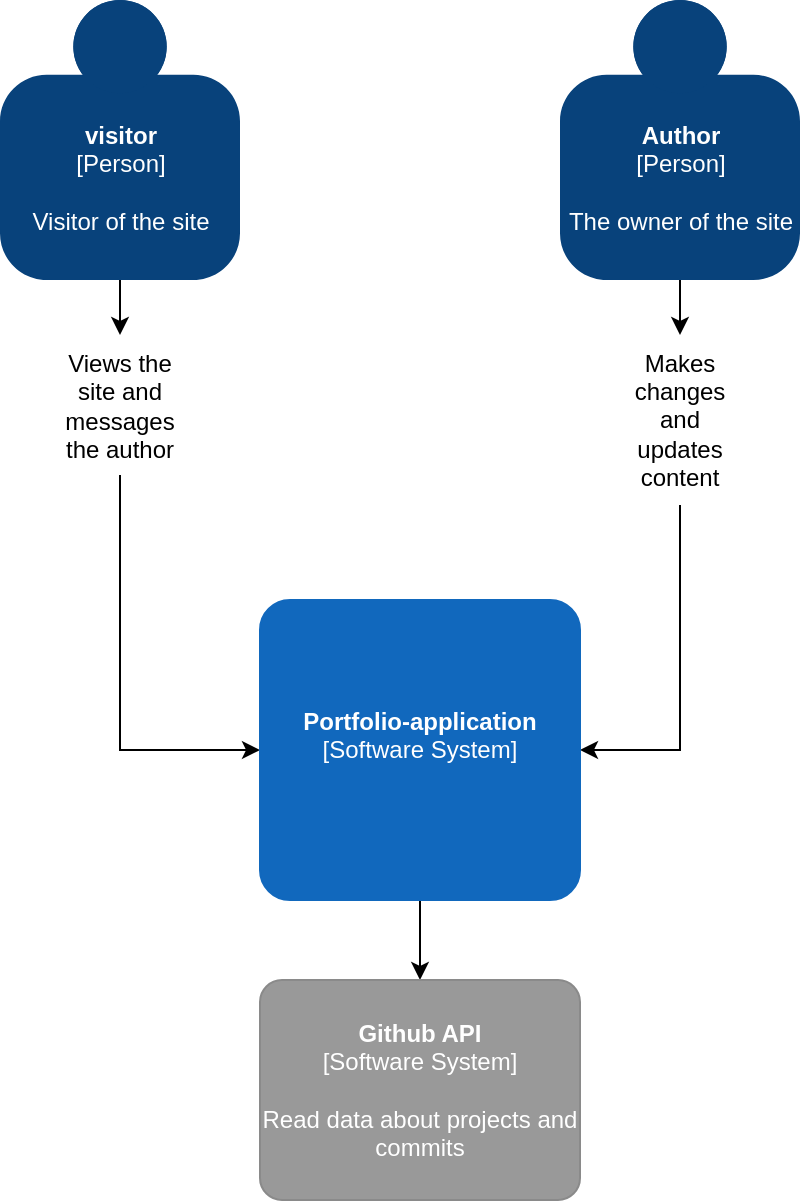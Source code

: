 <mxfile version="14.2.2" type="device"><diagram id="7WYKw5bbLx2FQB1GuX4W" name="Page-1"><mxGraphModel dx="1422" dy="794" grid="1" gridSize="10" guides="1" tooltips="1" connect="1" arrows="1" fold="1" page="1" pageScale="1" pageWidth="850" pageHeight="1100" math="0" shadow="0"><root><mxCell id="0"/><mxCell id="1" parent="0"/><mxCell id="CfyTW08ihm-gYcNvtmmF-9" value="" style="edgeStyle=orthogonalEdgeStyle;rounded=0;orthogonalLoop=1;jettySize=auto;html=1;" edge="1" parent="1" source="CfyTW08ihm-gYcNvtmmF-1" target="CfyTW08ihm-gYcNvtmmF-5"><mxGeometry relative="1" as="geometry"/></mxCell><object placeholders="1" c4Name="Author" c4Type="Person" c4Description="The owner of the site" label="&lt;b&gt;%c4Name%&lt;/b&gt;&lt;div&gt;[%c4Type%]&lt;/div&gt;&lt;br&gt;&lt;div&gt;%c4Description%&lt;/div&gt;" id="CfyTW08ihm-gYcNvtmmF-1"><mxCell style="html=1;dashed=0;whitespace=wrap;fillColor=#08427b;strokeColor=none;fontColor=#ffffff;shape=mxgraph.c4.person;align=center;metaEdit=1;points=[[0.5,0,0],[1,0.5,0],[1,0.75,0],[0.75,1,0],[0.5,1,0],[0.25,1,0],[0,0.75,0],[0,0.5,0]];metaData={&quot;c4Type&quot;:{&quot;editable&quot;:false}};" vertex="1" parent="1"><mxGeometry x="460" y="50" width="120" height="140" as="geometry"/></mxCell></object><mxCell id="CfyTW08ihm-gYcNvtmmF-11" value="" style="edgeStyle=orthogonalEdgeStyle;rounded=0;orthogonalLoop=1;jettySize=auto;html=1;" edge="1" parent="1" source="CfyTW08ihm-gYcNvtmmF-3" target="CfyTW08ihm-gYcNvtmmF-6"><mxGeometry relative="1" as="geometry"/></mxCell><object placeholders="1" c4Name="visitor&#10;" c4Type="Person" c4Description="Visitor of the site" label="&lt;b&gt;%c4Name%&lt;/b&gt;&lt;div&gt;[%c4Type%]&lt;/div&gt;&lt;br&gt;&lt;div&gt;%c4Description%&lt;/div&gt;" id="CfyTW08ihm-gYcNvtmmF-3"><mxCell style="html=1;dashed=0;whitespace=wrap;fillColor=#08427b;strokeColor=none;fontColor=#ffffff;shape=mxgraph.c4.person;align=center;metaEdit=1;points=[[0.5,0,0],[1,0.5,0],[1,0.75,0],[0.75,1,0],[0.5,1,0],[0.25,1,0],[0,0.75,0],[0,0.5,0]];metaData={&quot;c4Type&quot;:{&quot;editable&quot;:false}};" vertex="1" parent="1"><mxGeometry x="180" y="50" width="120" height="140" as="geometry"/></mxCell></object><mxCell id="CfyTW08ihm-gYcNvtmmF-10" style="edgeStyle=orthogonalEdgeStyle;rounded=0;orthogonalLoop=1;jettySize=auto;html=1;entryX=1;entryY=0.5;entryDx=0;entryDy=0;entryPerimeter=0;exitX=0.5;exitY=1;exitDx=0;exitDy=0;" edge="1" parent="1" source="CfyTW08ihm-gYcNvtmmF-5" target="CfyTW08ihm-gYcNvtmmF-14"><mxGeometry relative="1" as="geometry"><mxPoint x="520" y="340" as="targetPoint"/></mxGeometry></mxCell><mxCell id="CfyTW08ihm-gYcNvtmmF-5" value="Makes changes and updates content" style="text;html=1;strokeColor=none;fillColor=none;align=center;verticalAlign=middle;whiteSpace=wrap;rounded=0;" vertex="1" parent="1"><mxGeometry x="500" y="217.5" width="40" height="85" as="geometry"/></mxCell><mxCell id="CfyTW08ihm-gYcNvtmmF-12" style="edgeStyle=orthogonalEdgeStyle;rounded=0;orthogonalLoop=1;jettySize=auto;html=1;entryX=0;entryY=0.5;entryDx=0;entryDy=0;entryPerimeter=0;exitX=0.5;exitY=1;exitDx=0;exitDy=0;" edge="1" parent="1" source="CfyTW08ihm-gYcNvtmmF-6" target="CfyTW08ihm-gYcNvtmmF-14"><mxGeometry relative="1" as="geometry"><mxPoint x="240" y="340" as="targetPoint"/></mxGeometry></mxCell><mxCell id="CfyTW08ihm-gYcNvtmmF-6" value="Views the site and messages the author" style="text;html=1;strokeColor=none;fillColor=none;align=center;verticalAlign=middle;whiteSpace=wrap;rounded=0;" vertex="1" parent="1"><mxGeometry x="220" y="217.5" width="40" height="70" as="geometry"/></mxCell><mxCell id="CfyTW08ihm-gYcNvtmmF-17" value="" style="edgeStyle=orthogonalEdgeStyle;rounded=0;orthogonalLoop=1;jettySize=auto;html=1;" edge="1" parent="1" source="CfyTW08ihm-gYcNvtmmF-14" target="CfyTW08ihm-gYcNvtmmF-16"><mxGeometry relative="1" as="geometry"/></mxCell><object placeholders="1" c4Name="Portfolio-application" c4Type="Software System" c4Description="" label="&lt;b&gt;%c4Name%&lt;/b&gt;&lt;div&gt;[%c4Type%]&lt;/div&gt;&lt;br&gt;&lt;div&gt;%c4Description%&lt;/div&gt;" id="CfyTW08ihm-gYcNvtmmF-14"><mxCell style="rounded=1;whiteSpace=wrap;html=1;labelBackgroundColor=none;fillColor=#1168BD;fontColor=#ffffff;align=center;arcSize=10;strokeColor=#1168BD;metaEdit=1;metaData={&quot;c4Type&quot;:{&quot;editable&quot;:false}};points=[[0.25,0,0],[0.5,0,0],[0.75,0,0],[1,0.25,0],[1,0.5,0],[1,0.75,0],[0.75,1,0],[0.5,1,0],[0.25,1,0],[0,0.75,0],[0,0.5,0],[0,0.25,0]];" vertex="1" parent="1"><mxGeometry x="310" y="350" width="160" height="150" as="geometry"/></mxCell></object><object placeholders="1" c4Name="Github API" c4Type="Software System" c4Description="Read data about projects and commits" label="&lt;b&gt;%c4Name%&lt;/b&gt;&lt;div&gt;[%c4Type%]&lt;/div&gt;&lt;br&gt;&lt;div&gt;%c4Description%&lt;/div&gt;" id="CfyTW08ihm-gYcNvtmmF-16"><mxCell style="rounded=1;whiteSpace=wrap;html=1;labelBackgroundColor=none;fillColor=#999999;fontColor=#ffffff;align=center;arcSize=10;strokeColor=#8A8A8A;metaEdit=1;metaData={&quot;c4Type&quot;:{&quot;editable&quot;:false}};points=[[0.25,0,0],[0.5,0,0],[0.75,0,0],[1,0.25,0],[1,0.5,0],[1,0.75,0],[0.75,1,0],[0.5,1,0],[0.25,1,0],[0,0.75,0],[0,0.5,0],[0,0.25,0]];" vertex="1" parent="1"><mxGeometry x="310" y="540" width="160" height="110.0" as="geometry"/></mxCell></object></root></mxGraphModel></diagram></mxfile>